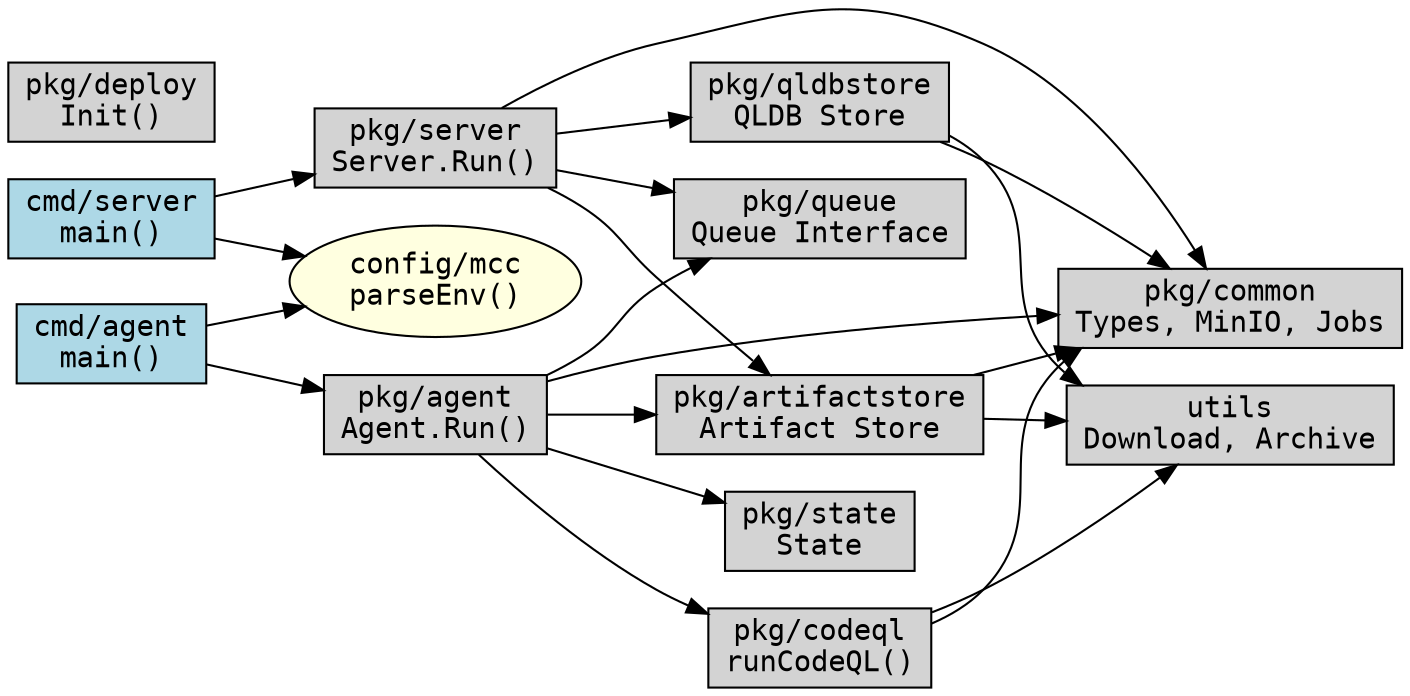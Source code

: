 digraph mrvacommander {
    rankdir=LR;
    node [shape=box style=filled fillcolor=lightgrey fontname="monospace"];

    // Entry points
    cmd_server     [label="cmd/server\nmain()", fillcolor=lightblue];
    cmd_agent      [label="cmd/agent\nmain()", fillcolor=lightblue];

    // Config
    config         [label="config/mcc\nparseEnv()", shape=ellipse, fillcolor=lightyellow];

    // Server-side
    server         [label="pkg/server\nServer.Run()"];
    deploy         [label="pkg/deploy\nInit()"];
    qldbstore      [label="pkg/qldbstore\nQLDB Store"];
    artifactstore  [label="pkg/artifactstore\nArtifact Store"];
    queue          [label="pkg/queue\nQueue Interface"];

    // Agent-side
    agent          [label="pkg/agent\nAgent.Run()"];
    state          [label="pkg/state\nState"];
    codeql         [label="pkg/codeql\nrunCodeQL()"];

    // Common
    common         [label="pkg/common\nTypes, MinIO, Jobs"];
    utils          [label="utils\nDownload, Archive"];

    // Edges: config used by both
    cmd_server -> config;
    cmd_agent  -> config;

    // Server wiring
    cmd_server -> server;
    server -> queue;
    server -> artifactstore;
    server -> qldbstore;

    // Agent wiring
    cmd_agent -> agent;
    agent -> queue;
    agent -> codeql;
    agent -> artifactstore;
    agent -> state;

    // Shared deps
    server -> common;
    agent  -> common;
    codeql -> common;
    qldbstore -> common;
    artifactstore -> common;

    // Utils used by backends
    qldbstore -> utils;
    artifactstore -> utils;
    codeql -> utils;
}
